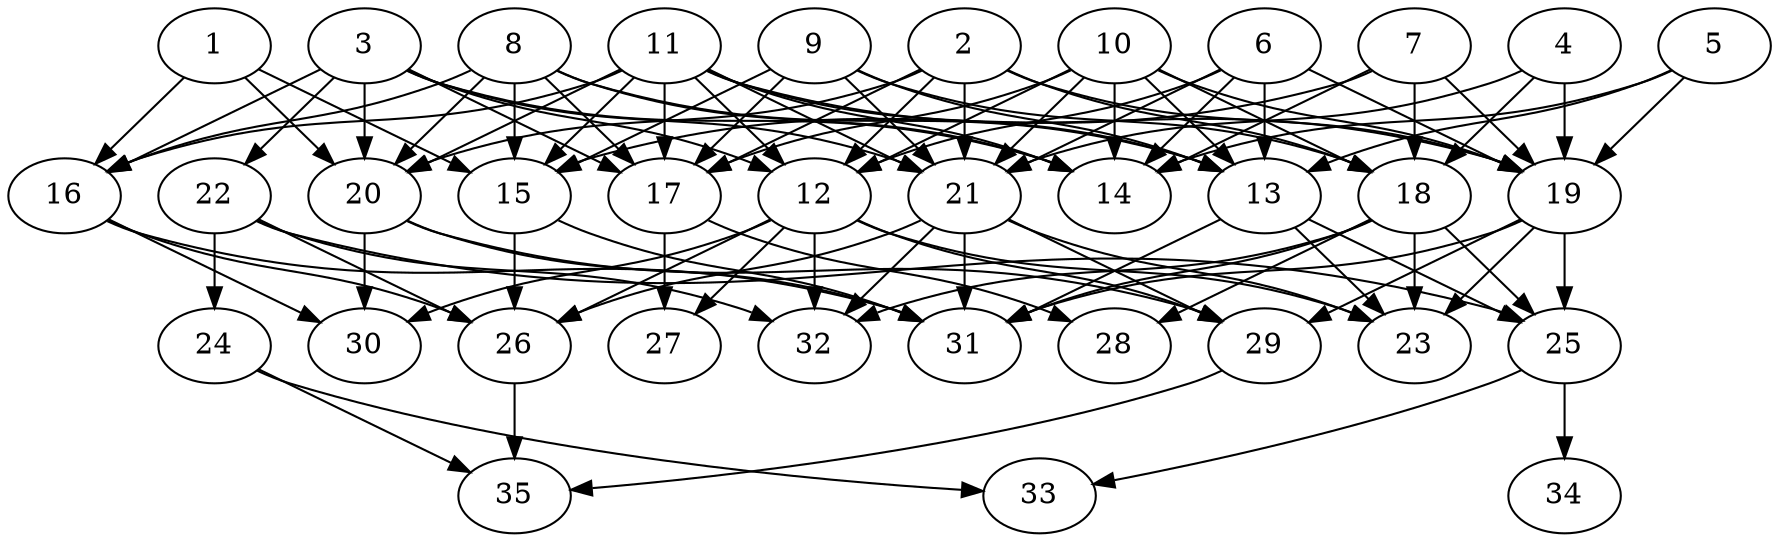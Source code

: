 // DAG automatically generated by daggen at Thu Oct  3 14:05:36 2019
// ./daggen --dot -n 35 --ccr 0.4 --fat 0.7 --regular 0.9 --density 0.6 --mindata 5242880 --maxdata 52428800 
digraph G {
  1 [size="86041600", alpha="0.01", expect_size="34416640"] 
  1 -> 15 [size ="34416640"]
  1 -> 16 [size ="34416640"]
  1 -> 20 [size ="34416640"]
  2 [size="42132480", alpha="0.06", expect_size="16852992"] 
  2 -> 12 [size ="16852992"]
  2 -> 17 [size ="16852992"]
  2 -> 18 [size ="16852992"]
  2 -> 19 [size ="16852992"]
  2 -> 20 [size ="16852992"]
  2 -> 21 [size ="16852992"]
  3 [size="22423040", alpha="0.01", expect_size="8969216"] 
  3 -> 12 [size ="8969216"]
  3 -> 14 [size ="8969216"]
  3 -> 16 [size ="8969216"]
  3 -> 17 [size ="8969216"]
  3 -> 20 [size ="8969216"]
  3 -> 21 [size ="8969216"]
  3 -> 22 [size ="8969216"]
  4 [size="78387200", alpha="0.09", expect_size="31354880"] 
  4 -> 18 [size ="31354880"]
  4 -> 19 [size ="31354880"]
  4 -> 21 [size ="31354880"]
  5 [size="110118400", alpha="0.16", expect_size="44047360"] 
  5 -> 13 [size ="44047360"]
  5 -> 14 [size ="44047360"]
  5 -> 19 [size ="44047360"]
  6 [size="125278720", alpha="0.17", expect_size="50111488"] 
  6 -> 12 [size ="50111488"]
  6 -> 13 [size ="50111488"]
  6 -> 14 [size ="50111488"]
  6 -> 19 [size ="50111488"]
  6 -> 21 [size ="50111488"]
  7 [size="31915520", alpha="0.05", expect_size="12766208"] 
  7 -> 14 [size ="12766208"]
  7 -> 15 [size ="12766208"]
  7 -> 18 [size ="12766208"]
  7 -> 19 [size ="12766208"]
  8 [size="123507200", alpha="0.16", expect_size="49402880"] 
  8 -> 13 [size ="49402880"]
  8 -> 14 [size ="49402880"]
  8 -> 15 [size ="49402880"]
  8 -> 16 [size ="49402880"]
  8 -> 17 [size ="49402880"]
  8 -> 20 [size ="49402880"]
  9 [size="29770240", alpha="0.11", expect_size="11908096"] 
  9 -> 13 [size ="11908096"]
  9 -> 15 [size ="11908096"]
  9 -> 17 [size ="11908096"]
  9 -> 18 [size ="11908096"]
  9 -> 21 [size ="11908096"]
  10 [size="83581440", alpha="0.11", expect_size="33432576"] 
  10 -> 12 [size ="33432576"]
  10 -> 13 [size ="33432576"]
  10 -> 14 [size ="33432576"]
  10 -> 17 [size ="33432576"]
  10 -> 18 [size ="33432576"]
  10 -> 19 [size ="33432576"]
  10 -> 21 [size ="33432576"]
  11 [size="90096640", alpha="0.02", expect_size="36038656"] 
  11 -> 12 [size ="36038656"]
  11 -> 13 [size ="36038656"]
  11 -> 14 [size ="36038656"]
  11 -> 15 [size ="36038656"]
  11 -> 16 [size ="36038656"]
  11 -> 17 [size ="36038656"]
  11 -> 19 [size ="36038656"]
  11 -> 20 [size ="36038656"]
  11 -> 21 [size ="36038656"]
  12 [size="97377280", alpha="0.18", expect_size="38950912"] 
  12 -> 23 [size ="38950912"]
  12 -> 26 [size ="38950912"]
  12 -> 27 [size ="38950912"]
  12 -> 29 [size ="38950912"]
  12 -> 30 [size ="38950912"]
  12 -> 32 [size ="38950912"]
  13 [size="13829120", alpha="0.15", expect_size="5531648"] 
  13 -> 23 [size ="5531648"]
  13 -> 25 [size ="5531648"]
  13 -> 31 [size ="5531648"]
  14 [size="22584320", alpha="0.17", expect_size="9033728"] 
  15 [size="76922880", alpha="0.11", expect_size="30769152"] 
  15 -> 26 [size ="30769152"]
  15 -> 31 [size ="30769152"]
  16 [size="55662080", alpha="0.01", expect_size="22264832"] 
  16 -> 26 [size ="22264832"]
  16 -> 30 [size ="22264832"]
  16 -> 31 [size ="22264832"]
  17 [size="35630080", alpha="0.06", expect_size="14252032"] 
  17 -> 27 [size ="14252032"]
  17 -> 28 [size ="14252032"]
  18 [size="64796160", alpha="0.04", expect_size="25918464"] 
  18 -> 23 [size ="25918464"]
  18 -> 25 [size ="25918464"]
  18 -> 28 [size ="25918464"]
  18 -> 31 [size ="25918464"]
  18 -> 32 [size ="25918464"]
  19 [size="41377280", alpha="0.07", expect_size="16550912"] 
  19 -> 23 [size ="16550912"]
  19 -> 25 [size ="16550912"]
  19 -> 29 [size ="16550912"]
  19 -> 31 [size ="16550912"]
  20 [size="108346880", alpha="0.17", expect_size="43338752"] 
  20 -> 29 [size ="43338752"]
  20 -> 30 [size ="43338752"]
  20 -> 31 [size ="43338752"]
  21 [size="57955840", alpha="0.19", expect_size="23182336"] 
  21 -> 23 [size ="23182336"]
  21 -> 26 [size ="23182336"]
  21 -> 29 [size ="23182336"]
  21 -> 31 [size ="23182336"]
  21 -> 32 [size ="23182336"]
  22 [size="70988800", alpha="0.06", expect_size="28395520"] 
  22 -> 24 [size ="28395520"]
  22 -> 25 [size ="28395520"]
  22 -> 26 [size ="28395520"]
  22 -> 32 [size ="28395520"]
  23 [size="59773440", alpha="0.15", expect_size="23909376"] 
  24 [size="31173120", alpha="0.14", expect_size="12469248"] 
  24 -> 33 [size ="12469248"]
  24 -> 35 [size ="12469248"]
  25 [size="16266240", alpha="0.10", expect_size="6506496"] 
  25 -> 33 [size ="6506496"]
  25 -> 34 [size ="6506496"]
  26 [size="79851520", alpha="0.05", expect_size="31940608"] 
  26 -> 35 [size ="31940608"]
  27 [size="88606720", alpha="0.04", expect_size="35442688"] 
  28 [size="124029440", alpha="0.01", expect_size="49611776"] 
  29 [size="32084480", alpha="0.00", expect_size="12833792"] 
  29 -> 35 [size ="12833792"]
  30 [size="76075520", alpha="0.12", expect_size="30430208"] 
  31 [size="59176960", alpha="0.17", expect_size="23670784"] 
  32 [size="54320640", alpha="0.16", expect_size="21728256"] 
  33 [size="90536960", alpha="0.15", expect_size="36214784"] 
  34 [size="59174400", alpha="0.16", expect_size="23669760"] 
  35 [size="25518080", alpha="0.08", expect_size="10207232"] 
}
